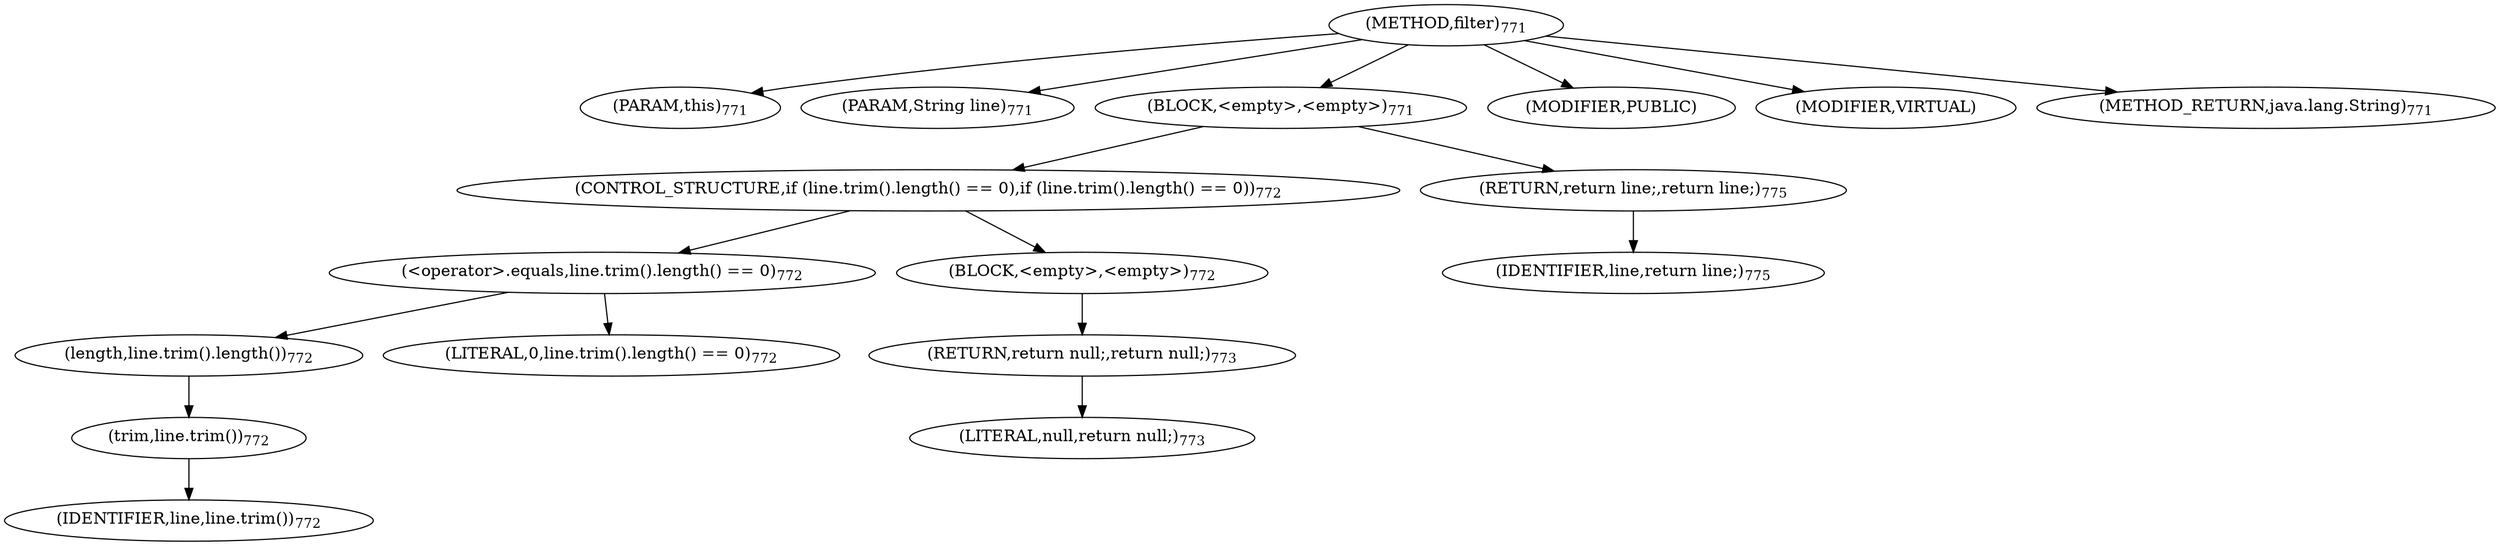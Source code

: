 digraph "filter" {  
"1607" [label = <(METHOD,filter)<SUB>771</SUB>> ]
"1608" [label = <(PARAM,this)<SUB>771</SUB>> ]
"1609" [label = <(PARAM,String line)<SUB>771</SUB>> ]
"1610" [label = <(BLOCK,&lt;empty&gt;,&lt;empty&gt;)<SUB>771</SUB>> ]
"1611" [label = <(CONTROL_STRUCTURE,if (line.trim().length() == 0),if (line.trim().length() == 0))<SUB>772</SUB>> ]
"1612" [label = <(&lt;operator&gt;.equals,line.trim().length() == 0)<SUB>772</SUB>> ]
"1613" [label = <(length,line.trim().length())<SUB>772</SUB>> ]
"1614" [label = <(trim,line.trim())<SUB>772</SUB>> ]
"1615" [label = <(IDENTIFIER,line,line.trim())<SUB>772</SUB>> ]
"1616" [label = <(LITERAL,0,line.trim().length() == 0)<SUB>772</SUB>> ]
"1617" [label = <(BLOCK,&lt;empty&gt;,&lt;empty&gt;)<SUB>772</SUB>> ]
"1618" [label = <(RETURN,return null;,return null;)<SUB>773</SUB>> ]
"1619" [label = <(LITERAL,null,return null;)<SUB>773</SUB>> ]
"1620" [label = <(RETURN,return line;,return line;)<SUB>775</SUB>> ]
"1621" [label = <(IDENTIFIER,line,return line;)<SUB>775</SUB>> ]
"1622" [label = <(MODIFIER,PUBLIC)> ]
"1623" [label = <(MODIFIER,VIRTUAL)> ]
"1624" [label = <(METHOD_RETURN,java.lang.String)<SUB>771</SUB>> ]
  "1607" -> "1608" 
  "1607" -> "1609" 
  "1607" -> "1610" 
  "1607" -> "1622" 
  "1607" -> "1623" 
  "1607" -> "1624" 
  "1610" -> "1611" 
  "1610" -> "1620" 
  "1611" -> "1612" 
  "1611" -> "1617" 
  "1612" -> "1613" 
  "1612" -> "1616" 
  "1613" -> "1614" 
  "1614" -> "1615" 
  "1617" -> "1618" 
  "1618" -> "1619" 
  "1620" -> "1621" 
}
